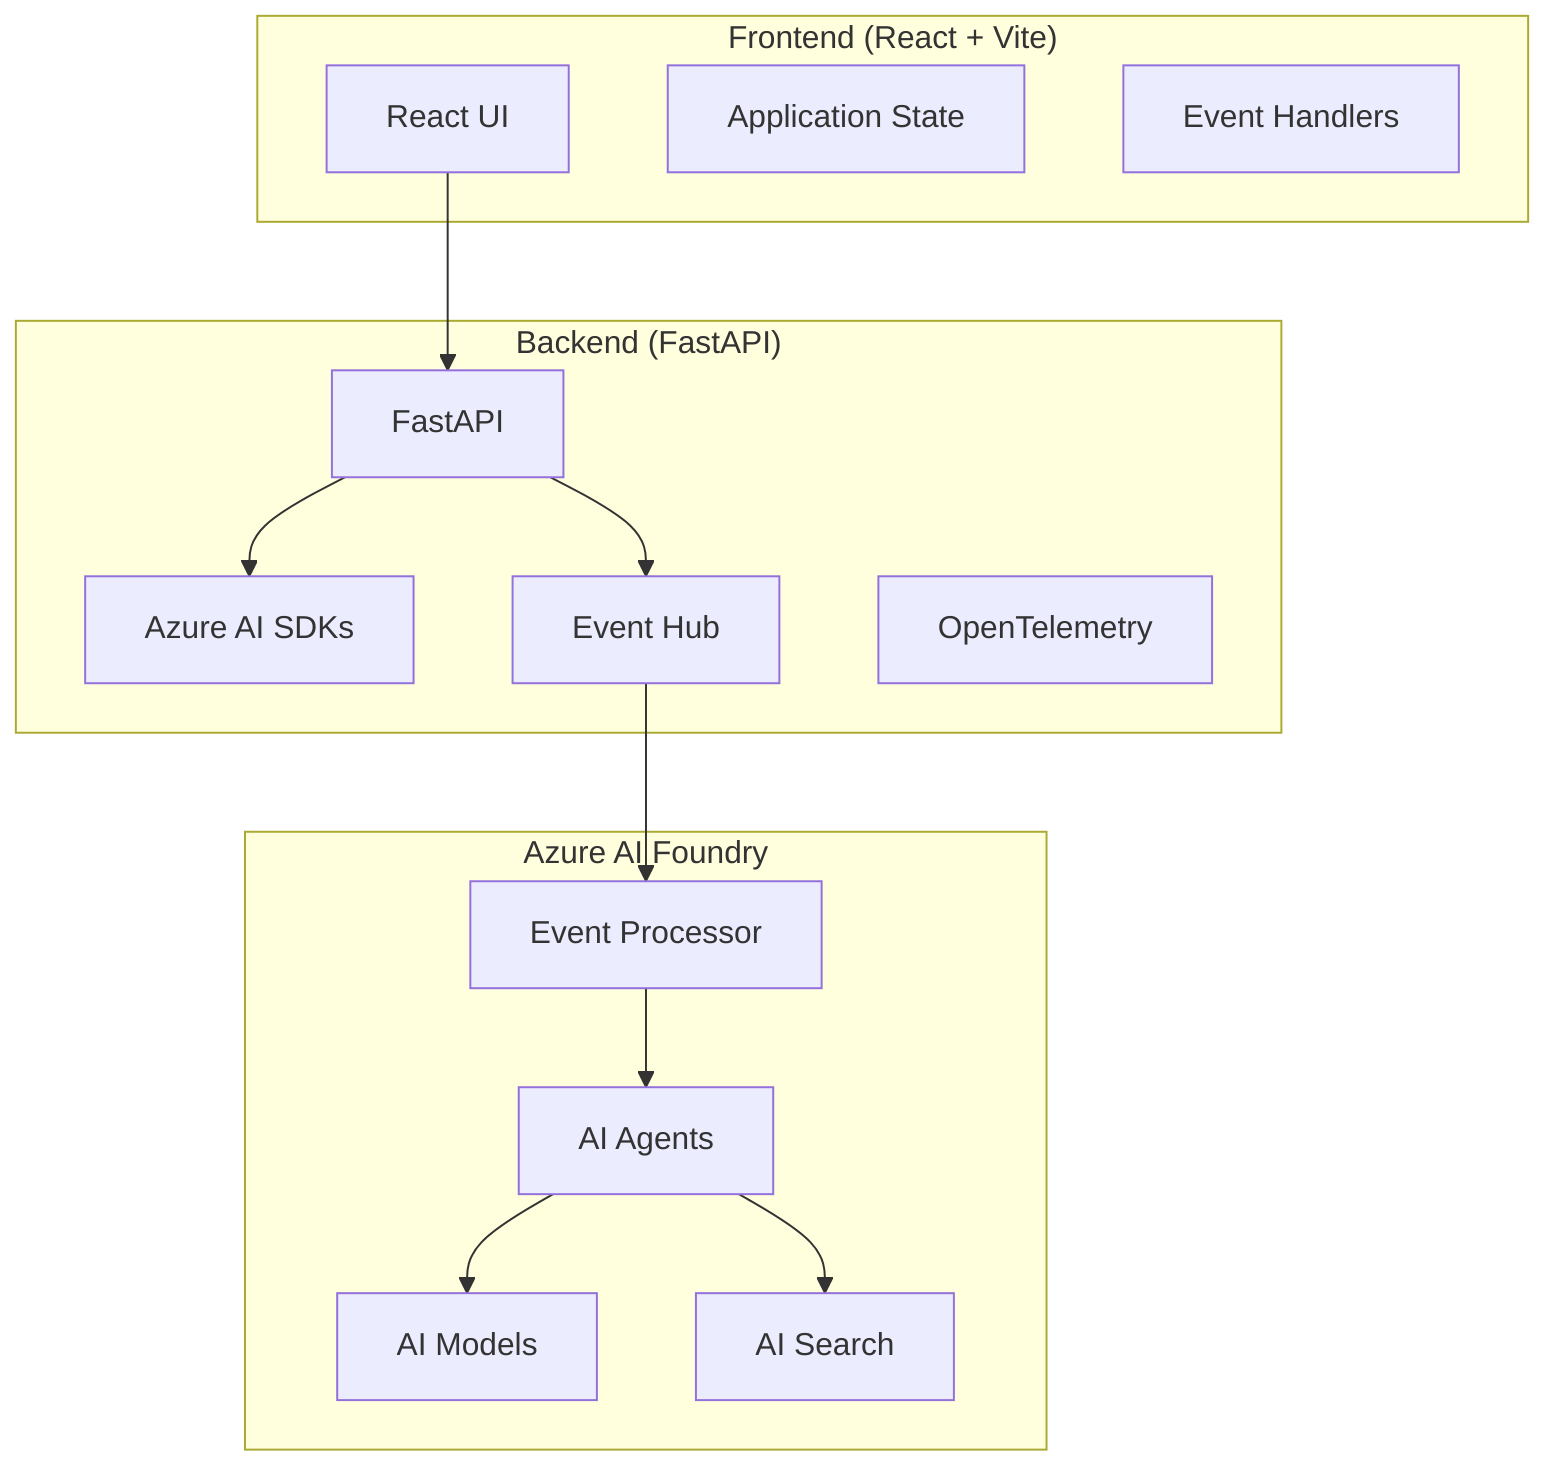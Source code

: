 graph TB
    subgraph Frontend["Frontend (React + Vite)"]
        UI[React UI]
        State[Application State]
        Events[Event Handlers]
    end
    
    subgraph Backend["Backend (FastAPI)"]
        API[FastAPI]
        AI[Azure AI SDKs]
        EventHub[Event Hub]
        Monitor[OpenTelemetry]
    end
    
    subgraph Azure["Azure AI Foundry"]
        Agents[AI Agents]
        Models[AI Models]
        Search[AI Search]
        EventProcessor[Event Processor]
    end
    
    UI --> API
    API --> AI
    API --> EventHub
    EventHub --> EventProcessor
    EventProcessor --> Agents
    Agents --> Models
    Agents --> Search